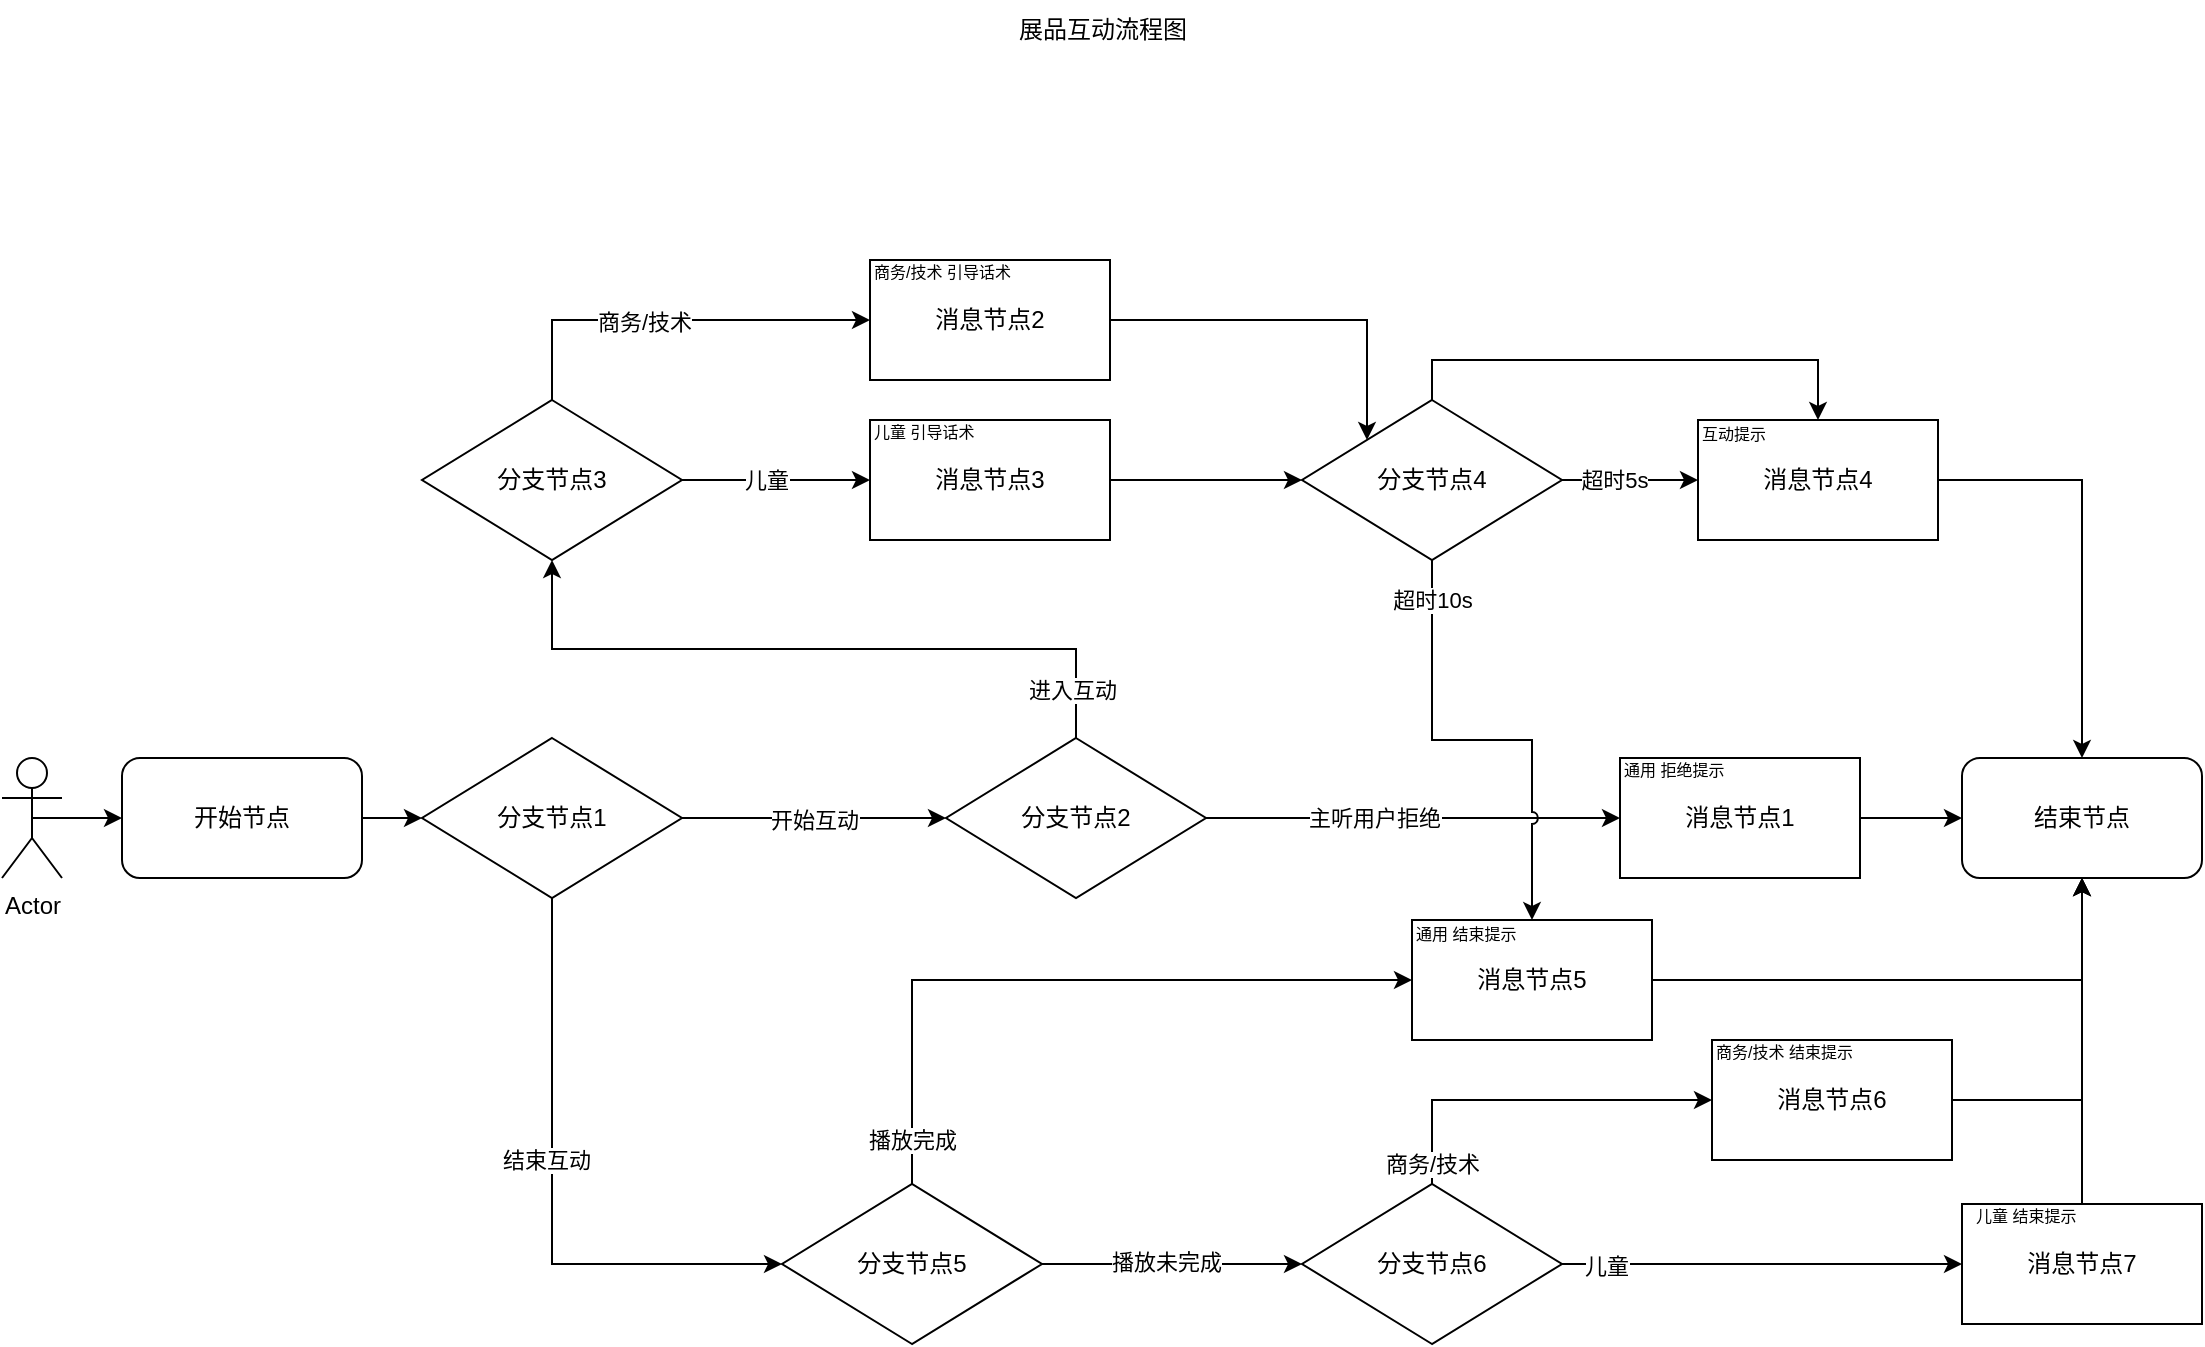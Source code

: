 <mxfile version="26.0.6">
  <diagram name="第 1 页" id="XqIgpjNL912tUWsm86NY">
    <mxGraphModel dx="1386" dy="975" grid="1" gridSize="10" guides="1" tooltips="1" connect="1" arrows="1" fold="1" page="1" pageScale="1" pageWidth="1169" pageHeight="827" background="none" math="0" shadow="0">
      <root>
        <mxCell id="0" />
        <mxCell id="1" parent="0" />
        <mxCell id="jOU-Sw_w10BAUPFyjZc6-11" style="edgeStyle=orthogonalEdgeStyle;rounded=0;orthogonalLoop=1;jettySize=auto;html=1;exitX=0.5;exitY=0.5;exitDx=0;exitDy=0;exitPerimeter=0;" parent="1" source="jOU-Sw_w10BAUPFyjZc6-1" target="jOU-Sw_w10BAUPFyjZc6-2" edge="1">
          <mxGeometry relative="1" as="geometry" />
        </mxCell>
        <mxCell id="jOU-Sw_w10BAUPFyjZc6-1" value="Actor" style="shape=umlActor;verticalLabelPosition=bottom;verticalAlign=top;html=1;outlineConnect=0;" parent="1" vertex="1">
          <mxGeometry x="34" y="379" width="30" height="60" as="geometry" />
        </mxCell>
        <mxCell id="jOU-Sw_w10BAUPFyjZc6-4" style="edgeStyle=orthogonalEdgeStyle;rounded=0;orthogonalLoop=1;jettySize=auto;html=1;exitX=1;exitY=0.5;exitDx=0;exitDy=0;entryX=0;entryY=0.5;entryDx=0;entryDy=0;" parent="1" source="jOU-Sw_w10BAUPFyjZc6-2" target="jOU-Sw_w10BAUPFyjZc6-16" edge="1">
          <mxGeometry relative="1" as="geometry">
            <mxPoint x="304" y="409" as="targetPoint" />
          </mxGeometry>
        </mxCell>
        <mxCell id="jOU-Sw_w10BAUPFyjZc6-2" value="开始节点" style="rounded=1;whiteSpace=wrap;html=1;" parent="1" vertex="1">
          <mxGeometry x="94" y="379" width="120" height="60" as="geometry" />
        </mxCell>
        <mxCell id="jOU-Sw_w10BAUPFyjZc6-6" style="edgeStyle=orthogonalEdgeStyle;rounded=0;orthogonalLoop=1;jettySize=auto;html=1;exitX=1;exitY=0.5;exitDx=0;exitDy=0;entryX=0;entryY=0.5;entryDx=0;entryDy=0;" parent="1" source="jOU-Sw_w10BAUPFyjZc6-16" target="jOU-Sw_w10BAUPFyjZc6-15" edge="1">
          <mxGeometry relative="1" as="geometry">
            <mxPoint x="364" y="379" as="sourcePoint" />
            <mxPoint x="484" y="319" as="targetPoint" />
          </mxGeometry>
        </mxCell>
        <mxCell id="jOU-Sw_w10BAUPFyjZc6-19" value="开始互动" style="edgeLabel;html=1;align=center;verticalAlign=middle;resizable=0;points=[];" parent="jOU-Sw_w10BAUPFyjZc6-6" vertex="1" connectable="0">
          <mxGeometry x="-0.005" y="-1" relative="1" as="geometry">
            <mxPoint as="offset" />
          </mxGeometry>
        </mxCell>
        <mxCell id="jOU-Sw_w10BAUPFyjZc6-13" style="edgeStyle=orthogonalEdgeStyle;rounded=0;orthogonalLoop=1;jettySize=auto;html=1;exitX=0.5;exitY=0;exitDx=0;exitDy=0;entryX=0.5;entryY=1;entryDx=0;entryDy=0;" parent="1" source="jOU-Sw_w10BAUPFyjZc6-15" target="jOU-Sw_w10BAUPFyjZc6-55" edge="1">
          <mxGeometry relative="1" as="geometry">
            <mxPoint x="544" y="289" as="sourcePoint" />
            <mxPoint x="390" y="290" as="targetPoint" />
          </mxGeometry>
        </mxCell>
        <mxCell id="4yt9u2mU-97iXNzy5aZv-1" value="进入互动" style="edgeLabel;html=1;align=center;verticalAlign=middle;resizable=0;points=[];" parent="jOU-Sw_w10BAUPFyjZc6-13" vertex="1" connectable="0">
          <mxGeometry x="-0.859" y="2" relative="1" as="geometry">
            <mxPoint as="offset" />
          </mxGeometry>
        </mxCell>
        <mxCell id="jOU-Sw_w10BAUPFyjZc6-14" value="结束节点" style="rounded=1;whiteSpace=wrap;html=1;" parent="1" vertex="1">
          <mxGeometry x="1014" y="379" width="120" height="60" as="geometry" />
        </mxCell>
        <mxCell id="jOU-Sw_w10BAUPFyjZc6-26" style="edgeStyle=orthogonalEdgeStyle;rounded=0;orthogonalLoop=1;jettySize=auto;html=1;exitX=1;exitY=0.5;exitDx=0;exitDy=0;entryX=0;entryY=0.5;entryDx=0;entryDy=0;jumpStyle=arc;" parent="1" source="jOU-Sw_w10BAUPFyjZc6-15" target="ggawzRl99f0782iFgvYf-14" edge="1">
          <mxGeometry relative="1" as="geometry">
            <mxPoint x="779" y="409" as="targetPoint" />
          </mxGeometry>
        </mxCell>
        <mxCell id="jOU-Sw_w10BAUPFyjZc6-28" value="主听用户拒绝" style="edgeLabel;html=1;align=center;verticalAlign=middle;resizable=0;points=[];" parent="jOU-Sw_w10BAUPFyjZc6-26" vertex="1" connectable="0">
          <mxGeometry x="0.106" y="-3" relative="1" as="geometry">
            <mxPoint x="-31" y="-3" as="offset" />
          </mxGeometry>
        </mxCell>
        <mxCell id="jOU-Sw_w10BAUPFyjZc6-15" value="分支节点2" style="rhombus;whiteSpace=wrap;html=1;" parent="1" vertex="1">
          <mxGeometry x="506" y="369" width="130" height="80" as="geometry" />
        </mxCell>
        <mxCell id="jOU-Sw_w10BAUPFyjZc6-18" style="edgeStyle=orthogonalEdgeStyle;rounded=0;orthogonalLoop=1;jettySize=auto;html=1;exitX=0.5;exitY=1;exitDx=0;exitDy=0;entryX=1;entryY=0.5;entryDx=0;entryDy=0;" parent="1" source="jOU-Sw_w10BAUPFyjZc6-16" target="jOU-Sw_w10BAUPFyjZc6-17" edge="1">
          <mxGeometry relative="1" as="geometry" />
        </mxCell>
        <mxCell id="jOU-Sw_w10BAUPFyjZc6-20" value="结束互动" style="edgeLabel;html=1;align=center;verticalAlign=middle;resizable=0;points=[];" parent="jOU-Sw_w10BAUPFyjZc6-18" vertex="1" connectable="0">
          <mxGeometry x="-0.12" y="-3" relative="1" as="geometry">
            <mxPoint as="offset" />
          </mxGeometry>
        </mxCell>
        <mxCell id="jOU-Sw_w10BAUPFyjZc6-16" value="分支节点1" style="rhombus;whiteSpace=wrap;html=1;" parent="1" vertex="1">
          <mxGeometry x="244" y="369" width="130" height="80" as="geometry" />
        </mxCell>
        <mxCell id="jOU-Sw_w10BAUPFyjZc6-45" style="edgeStyle=orthogonalEdgeStyle;rounded=0;orthogonalLoop=1;jettySize=auto;html=1;exitX=0;exitY=0.5;exitDx=0;exitDy=0;" parent="1" source="jOU-Sw_w10BAUPFyjZc6-17" target="jOU-Sw_w10BAUPFyjZc6-44" edge="1">
          <mxGeometry relative="1" as="geometry" />
        </mxCell>
        <mxCell id="jOU-Sw_w10BAUPFyjZc6-50" value="播放未完成" style="edgeLabel;html=1;align=center;verticalAlign=middle;resizable=0;points=[];" parent="jOU-Sw_w10BAUPFyjZc6-45" vertex="1" connectable="0">
          <mxGeometry x="-0.044" y="1" relative="1" as="geometry">
            <mxPoint as="offset" />
          </mxGeometry>
        </mxCell>
        <mxCell id="ggawzRl99f0782iFgvYf-10" style="edgeStyle=orthogonalEdgeStyle;rounded=0;orthogonalLoop=1;jettySize=auto;html=1;exitX=0.5;exitY=1;exitDx=0;exitDy=0;entryX=0;entryY=0.5;entryDx=0;entryDy=0;" parent="1" source="jOU-Sw_w10BAUPFyjZc6-17" target="ggawzRl99f0782iFgvYf-8" edge="1">
          <mxGeometry relative="1" as="geometry" />
        </mxCell>
        <mxCell id="ggawzRl99f0782iFgvYf-17" value="播放完成" style="edgeLabel;html=1;align=center;verticalAlign=middle;resizable=0;points=[];" parent="ggawzRl99f0782iFgvYf-10" vertex="1" connectable="0">
          <mxGeometry x="-0.876" relative="1" as="geometry">
            <mxPoint as="offset" />
          </mxGeometry>
        </mxCell>
        <mxCell id="jOU-Sw_w10BAUPFyjZc6-17" value="分支节点5" style="rhombus;whiteSpace=wrap;html=1;direction=west;" parent="1" vertex="1">
          <mxGeometry x="424" y="592" width="130" height="80" as="geometry" />
        </mxCell>
        <mxCell id="jOU-Sw_w10BAUPFyjZc6-37" style="edgeStyle=orthogonalEdgeStyle;rounded=0;orthogonalLoop=1;jettySize=auto;html=1;exitX=1;exitY=0.5;exitDx=0;exitDy=0;entryX=0;entryY=0.5;entryDx=0;entryDy=0;" parent="1" source="jOU-Sw_w10BAUPFyjZc6-21" target="jOU-Sw_w10BAUPFyjZc6-65" edge="1">
          <mxGeometry relative="1" as="geometry">
            <mxPoint x="954" y="250" as="targetPoint" />
          </mxGeometry>
        </mxCell>
        <mxCell id="jOU-Sw_w10BAUPFyjZc6-41" value="超时5s" style="edgeLabel;html=1;align=center;verticalAlign=middle;resizable=0;points=[];" parent="jOU-Sw_w10BAUPFyjZc6-37" vertex="1" connectable="0">
          <mxGeometry x="-0.661" y="1" relative="1" as="geometry">
            <mxPoint x="14" y="1" as="offset" />
          </mxGeometry>
        </mxCell>
        <mxCell id="jOU-Sw_w10BAUPFyjZc6-38" style="edgeStyle=orthogonalEdgeStyle;rounded=0;orthogonalLoop=1;jettySize=auto;html=1;exitX=0.5;exitY=1;exitDx=0;exitDy=0;entryX=0.5;entryY=0;entryDx=0;entryDy=0;jumpStyle=arc;" parent="1" source="jOU-Sw_w10BAUPFyjZc6-21" target="ggawzRl99f0782iFgvYf-8" edge="1">
          <mxGeometry relative="1" as="geometry">
            <mxPoint x="830" y="320" as="targetPoint" />
          </mxGeometry>
        </mxCell>
        <mxCell id="jOU-Sw_w10BAUPFyjZc6-39" style="edgeStyle=orthogonalEdgeStyle;rounded=0;orthogonalLoop=1;jettySize=auto;html=1;exitX=0.5;exitY=0;exitDx=0;exitDy=0;entryX=0.5;entryY=0;entryDx=0;entryDy=0;" parent="1" source="jOU-Sw_w10BAUPFyjZc6-21" target="jOU-Sw_w10BAUPFyjZc6-65" edge="1">
          <mxGeometry relative="1" as="geometry">
            <mxPoint x="1060" y="180" as="targetPoint" />
            <mxPoint x="779" y="190" as="sourcePoint" />
          </mxGeometry>
        </mxCell>
        <mxCell id="jOU-Sw_w10BAUPFyjZc6-40" value="超时10s" style="edgeLabel;html=1;align=center;verticalAlign=middle;resizable=0;points=[];" parent="jOU-Sw_w10BAUPFyjZc6-39" vertex="1" connectable="0">
          <mxGeometry x="-0.451" y="1" relative="1" as="geometry">
            <mxPoint x="-47" y="121" as="offset" />
          </mxGeometry>
        </mxCell>
        <mxCell id="jOU-Sw_w10BAUPFyjZc6-21" value="分支节点4" style="rhombus;whiteSpace=wrap;html=1;" parent="1" vertex="1">
          <mxGeometry x="684" y="200" width="130" height="80" as="geometry" />
        </mxCell>
        <mxCell id="jOU-Sw_w10BAUPFyjZc6-47" style="edgeStyle=orthogonalEdgeStyle;rounded=0;orthogonalLoop=1;jettySize=auto;html=1;exitX=0;exitY=0.5;exitDx=0;exitDy=0;entryX=0;entryY=0.5;entryDx=0;entryDy=0;" parent="1" source="jOU-Sw_w10BAUPFyjZc6-44" target="ggawzRl99f0782iFgvYf-4" edge="1">
          <mxGeometry relative="1" as="geometry">
            <mxPoint x="939" y="630" as="targetPoint" />
          </mxGeometry>
        </mxCell>
        <mxCell id="jOU-Sw_w10BAUPFyjZc6-53" value="儿童" style="edgeLabel;html=1;align=center;verticalAlign=middle;resizable=0;points=[];" parent="jOU-Sw_w10BAUPFyjZc6-47" vertex="1" connectable="0">
          <mxGeometry x="-0.778" y="-1" relative="1" as="geometry">
            <mxPoint as="offset" />
          </mxGeometry>
        </mxCell>
        <mxCell id="jOU-Sw_w10BAUPFyjZc6-70" style="edgeStyle=orthogonalEdgeStyle;rounded=0;orthogonalLoop=1;jettySize=auto;html=1;exitX=0.5;exitY=1;exitDx=0;exitDy=0;entryX=0;entryY=0.5;entryDx=0;entryDy=0;" parent="1" source="jOU-Sw_w10BAUPFyjZc6-44" target="ggawzRl99f0782iFgvYf-3" edge="1">
          <mxGeometry relative="1" as="geometry">
            <mxPoint x="859" y="490" as="targetPoint" />
          </mxGeometry>
        </mxCell>
        <mxCell id="ggawzRl99f0782iFgvYf-2" value="商务/技术" style="edgeLabel;html=1;align=center;verticalAlign=middle;resizable=0;points=[];" parent="jOU-Sw_w10BAUPFyjZc6-70" vertex="1" connectable="0">
          <mxGeometry x="-0.89" relative="1" as="geometry">
            <mxPoint as="offset" />
          </mxGeometry>
        </mxCell>
        <mxCell id="jOU-Sw_w10BAUPFyjZc6-44" value="分支节点6" style="rhombus;whiteSpace=wrap;html=1;direction=west;" parent="1" vertex="1">
          <mxGeometry x="684" y="592" width="130" height="80" as="geometry" />
        </mxCell>
        <mxCell id="jOU-Sw_w10BAUPFyjZc6-54" value="展品互动流程图" style="text;html=1;align=center;verticalAlign=middle;whiteSpace=wrap;rounded=0;" parent="1" vertex="1">
          <mxGeometry x="497" width="175" height="30" as="geometry" />
        </mxCell>
        <mxCell id="jOU-Sw_w10BAUPFyjZc6-71" style="edgeStyle=orthogonalEdgeStyle;rounded=0;orthogonalLoop=1;jettySize=auto;html=1;exitX=1;exitY=0.5;exitDx=0;exitDy=0;entryX=0;entryY=0.5;entryDx=0;entryDy=0;" parent="1" source="jOU-Sw_w10BAUPFyjZc6-55" target="jOU-Sw_w10BAUPFyjZc6-60" edge="1">
          <mxGeometry relative="1" as="geometry" />
        </mxCell>
        <mxCell id="jOU-Sw_w10BAUPFyjZc6-73" value="儿童" style="edgeLabel;html=1;align=center;verticalAlign=middle;resizable=0;points=[];" parent="jOU-Sw_w10BAUPFyjZc6-71" vertex="1" connectable="0">
          <mxGeometry x="-0.122" relative="1" as="geometry">
            <mxPoint as="offset" />
          </mxGeometry>
        </mxCell>
        <mxCell id="jOU-Sw_w10BAUPFyjZc6-55" value="分支节点3" style="rhombus;whiteSpace=wrap;html=1;" parent="1" vertex="1">
          <mxGeometry x="244" y="200" width="130" height="80" as="geometry" />
        </mxCell>
        <mxCell id="jOU-Sw_w10BAUPFyjZc6-57" style="edgeStyle=orthogonalEdgeStyle;rounded=0;orthogonalLoop=1;jettySize=auto;html=1;exitX=0.5;exitY=0;exitDx=0;exitDy=0;entryX=0;entryY=0.5;entryDx=0;entryDy=0;" parent="1" source="jOU-Sw_w10BAUPFyjZc6-55" target="jOU-Sw_w10BAUPFyjZc6-59" edge="1">
          <mxGeometry relative="1" as="geometry">
            <mxPoint x="381" y="150" as="targetPoint" />
          </mxGeometry>
        </mxCell>
        <mxCell id="jOU-Sw_w10BAUPFyjZc6-72" value="商务/技术" style="edgeLabel;html=1;align=center;verticalAlign=middle;resizable=0;points=[];" parent="jOU-Sw_w10BAUPFyjZc6-57" vertex="1" connectable="0">
          <mxGeometry x="-0.136" y="-1" relative="1" as="geometry">
            <mxPoint as="offset" />
          </mxGeometry>
        </mxCell>
        <mxCell id="jOU-Sw_w10BAUPFyjZc6-62" style="edgeStyle=orthogonalEdgeStyle;rounded=0;orthogonalLoop=1;jettySize=auto;html=1;exitX=1;exitY=0.5;exitDx=0;exitDy=0;entryX=0;entryY=0;entryDx=0;entryDy=0;" parent="1" source="jOU-Sw_w10BAUPFyjZc6-59" target="jOU-Sw_w10BAUPFyjZc6-21" edge="1">
          <mxGeometry relative="1" as="geometry">
            <mxPoint x="679" y="259" as="targetPoint" />
          </mxGeometry>
        </mxCell>
        <mxCell id="jOU-Sw_w10BAUPFyjZc6-59" value="消息节点2" style="rounded=0;whiteSpace=wrap;html=1;" parent="1" vertex="1">
          <mxGeometry x="468" y="130" width="120" height="60" as="geometry" />
        </mxCell>
        <mxCell id="jOU-Sw_w10BAUPFyjZc6-63" style="edgeStyle=orthogonalEdgeStyle;rounded=0;orthogonalLoop=1;jettySize=auto;html=1;exitX=1;exitY=0.5;exitDx=0;exitDy=0;" parent="1" source="jOU-Sw_w10BAUPFyjZc6-60" target="jOU-Sw_w10BAUPFyjZc6-21" edge="1">
          <mxGeometry relative="1" as="geometry" />
        </mxCell>
        <mxCell id="jOU-Sw_w10BAUPFyjZc6-60" value="消息节点3" style="rounded=0;whiteSpace=wrap;html=1;" parent="1" vertex="1">
          <mxGeometry x="468" y="210" width="120" height="60" as="geometry" />
        </mxCell>
        <mxCell id="jOU-Sw_w10BAUPFyjZc6-68" style="edgeStyle=orthogonalEdgeStyle;rounded=0;orthogonalLoop=1;jettySize=auto;html=1;exitX=1;exitY=0.5;exitDx=0;exitDy=0;entryX=0.5;entryY=0;entryDx=0;entryDy=0;" parent="1" source="jOU-Sw_w10BAUPFyjZc6-65" target="jOU-Sw_w10BAUPFyjZc6-14" edge="1">
          <mxGeometry relative="1" as="geometry">
            <mxPoint x="1154" y="270" as="targetPoint" />
          </mxGeometry>
        </mxCell>
        <mxCell id="jOU-Sw_w10BAUPFyjZc6-65" value="消息节点4" style="rounded=0;whiteSpace=wrap;html=1;" parent="1" vertex="1">
          <mxGeometry x="882" y="210" width="120" height="60" as="geometry" />
        </mxCell>
        <mxCell id="ggawzRl99f0782iFgvYf-12" style="edgeStyle=orthogonalEdgeStyle;rounded=0;orthogonalLoop=1;jettySize=auto;html=1;exitX=1;exitY=0.5;exitDx=0;exitDy=0;entryX=0.5;entryY=1;entryDx=0;entryDy=0;" parent="1" source="ggawzRl99f0782iFgvYf-3" target="jOU-Sw_w10BAUPFyjZc6-14" edge="1">
          <mxGeometry relative="1" as="geometry">
            <mxPoint x="1119" y="480" as="targetPoint" />
          </mxGeometry>
        </mxCell>
        <mxCell id="ggawzRl99f0782iFgvYf-3" value="消息节点6" style="rounded=0;whiteSpace=wrap;html=1;" parent="1" vertex="1">
          <mxGeometry x="889" y="520" width="120" height="60" as="geometry" />
        </mxCell>
        <mxCell id="ggawzRl99f0782iFgvYf-4" value="消息节点7" style="rounded=0;whiteSpace=wrap;html=1;" parent="1" vertex="1">
          <mxGeometry x="1014" y="602" width="120" height="60" as="geometry" />
        </mxCell>
        <mxCell id="ggawzRl99f0782iFgvYf-6" value="&lt;span style=&quot;font-size: 8px;&quot;&gt;商务/技术 结束提示&lt;/span&gt;" style="text;html=1;align=left;verticalAlign=middle;whiteSpace=wrap;rounded=0;" parent="1" vertex="1">
          <mxGeometry x="889" y="520" width="80" height="10" as="geometry" />
        </mxCell>
        <mxCell id="ggawzRl99f0782iFgvYf-13" style="edgeStyle=orthogonalEdgeStyle;rounded=0;orthogonalLoop=1;jettySize=auto;html=1;entryX=0.5;entryY=1;entryDx=0;entryDy=0;exitX=0.5;exitY=0;exitDx=0;exitDy=0;" parent="1" source="ggawzRl99f0782iFgvYf-4" target="jOU-Sw_w10BAUPFyjZc6-14" edge="1">
          <mxGeometry relative="1" as="geometry">
            <mxPoint x="1139" y="580" as="sourcePoint" />
          </mxGeometry>
        </mxCell>
        <mxCell id="ggawzRl99f0782iFgvYf-7" value="&lt;span style=&quot;font-size: 8px;&quot;&gt;儿童 结束提示&lt;/span&gt;" style="text;html=1;align=left;verticalAlign=middle;whiteSpace=wrap;rounded=0;" parent="1" vertex="1">
          <mxGeometry x="1019" y="602" width="80" height="10" as="geometry" />
        </mxCell>
        <mxCell id="ggawzRl99f0782iFgvYf-11" style="edgeStyle=orthogonalEdgeStyle;rounded=0;orthogonalLoop=1;jettySize=auto;html=1;exitX=1;exitY=0.5;exitDx=0;exitDy=0;entryX=0.5;entryY=1;entryDx=0;entryDy=0;" parent="1" source="ggawzRl99f0782iFgvYf-8" target="jOU-Sw_w10BAUPFyjZc6-14" edge="1">
          <mxGeometry relative="1" as="geometry" />
        </mxCell>
        <mxCell id="ggawzRl99f0782iFgvYf-8" value="消息节点5" style="rounded=0;whiteSpace=wrap;html=1;" parent="1" vertex="1">
          <mxGeometry x="739" y="460" width="120" height="60" as="geometry" />
        </mxCell>
        <mxCell id="ggawzRl99f0782iFgvYf-9" value="&lt;span style=&quot;font-size: 8px;&quot;&gt;通用 结束提示&lt;/span&gt;" style="text;html=1;align=left;verticalAlign=middle;whiteSpace=wrap;rounded=0;" parent="1" vertex="1">
          <mxGeometry x="739" y="461" width="80" height="10" as="geometry" />
        </mxCell>
        <mxCell id="ggawzRl99f0782iFgvYf-16" style="edgeStyle=orthogonalEdgeStyle;rounded=0;orthogonalLoop=1;jettySize=auto;html=1;exitX=1;exitY=0.5;exitDx=0;exitDy=0;" parent="1" source="ggawzRl99f0782iFgvYf-14" target="jOU-Sw_w10BAUPFyjZc6-14" edge="1">
          <mxGeometry relative="1" as="geometry" />
        </mxCell>
        <mxCell id="ggawzRl99f0782iFgvYf-14" value="消息节点1" style="rounded=0;whiteSpace=wrap;html=1;" parent="1" vertex="1">
          <mxGeometry x="843" y="379" width="120" height="60" as="geometry" />
        </mxCell>
        <mxCell id="ggawzRl99f0782iFgvYf-15" value="&lt;span style=&quot;font-size: 8px;&quot;&gt;通用 拒绝提示&lt;/span&gt;" style="text;html=1;align=left;verticalAlign=middle;whiteSpace=wrap;rounded=0;" parent="1" vertex="1">
          <mxGeometry x="843" y="379" width="80" height="10" as="geometry" />
        </mxCell>
        <mxCell id="ggawzRl99f0782iFgvYf-18" value="&lt;span style=&quot;font-size: 8px;&quot;&gt;商务/技术 引导话术&lt;/span&gt;" style="text;html=1;align=left;verticalAlign=middle;whiteSpace=wrap;rounded=0;" parent="1" vertex="1">
          <mxGeometry x="468" y="130" width="80" height="10" as="geometry" />
        </mxCell>
        <mxCell id="ggawzRl99f0782iFgvYf-19" value="&lt;span style=&quot;font-size: 8px;&quot;&gt;儿童 引导话术&lt;/span&gt;" style="text;html=1;align=left;verticalAlign=middle;whiteSpace=wrap;rounded=0;" parent="1" vertex="1">
          <mxGeometry x="468" y="210" width="80" height="10" as="geometry" />
        </mxCell>
        <mxCell id="ggawzRl99f0782iFgvYf-21" value="&lt;span style=&quot;font-size: 8px;&quot;&gt;互动提示&lt;/span&gt;" style="text;html=1;align=left;verticalAlign=middle;whiteSpace=wrap;rounded=0;" parent="1" vertex="1">
          <mxGeometry x="882" y="211" width="80" height="10" as="geometry" />
        </mxCell>
      </root>
    </mxGraphModel>
  </diagram>
</mxfile>
